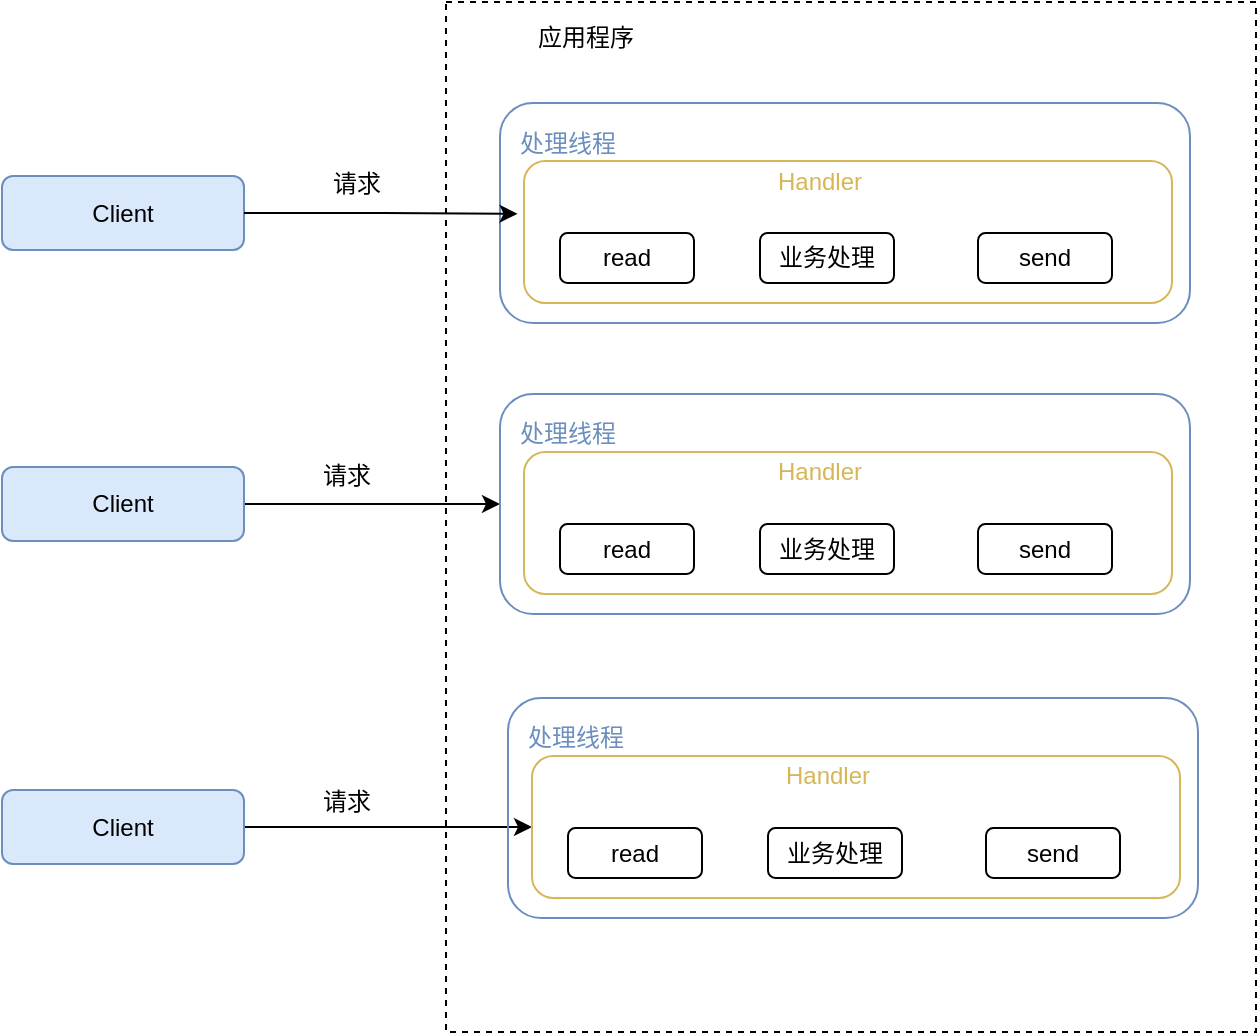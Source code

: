 <mxfile version="22.0.2" type="device">
  <diagram name="第 1 页" id="odhxhAVvKtNKNX2q4GrP">
    <mxGraphModel dx="1219" dy="712" grid="0" gridSize="10" guides="1" tooltips="1" connect="1" arrows="1" fold="1" page="1" pageScale="1" pageWidth="980" pageHeight="690" background="#FFFFFF" math="0" shadow="0">
      <root>
        <mxCell id="0" />
        <mxCell id="1" parent="0" />
        <mxCell id="AMxAcsLsu1pFR6CLd10V-15" value="" style="rounded=0;whiteSpace=wrap;html=1;fillColor=none;dashed=1;" vertex="1" parent="1">
          <mxGeometry x="286" y="100" width="405" height="515" as="geometry" />
        </mxCell>
        <mxCell id="AMxAcsLsu1pFR6CLd10V-1" value="Client" style="rounded=1;whiteSpace=wrap;html=1;fillColor=#dae8fc;strokeColor=#6c8ebf;" vertex="1" parent="1">
          <mxGeometry x="64" y="187" width="121" height="37" as="geometry" />
        </mxCell>
        <mxCell id="AMxAcsLsu1pFR6CLd10V-105" style="edgeStyle=orthogonalEdgeStyle;rounded=0;orthogonalLoop=1;jettySize=auto;html=1;entryX=0;entryY=0.5;entryDx=0;entryDy=0;" edge="1" parent="1" source="AMxAcsLsu1pFR6CLd10V-2" target="AMxAcsLsu1pFR6CLd10V-25">
          <mxGeometry relative="1" as="geometry" />
        </mxCell>
        <mxCell id="AMxAcsLsu1pFR6CLd10V-2" value="Client" style="rounded=1;whiteSpace=wrap;html=1;fillColor=#dae8fc;strokeColor=#6c8ebf;" vertex="1" parent="1">
          <mxGeometry x="64" y="332.5" width="121" height="37" as="geometry" />
        </mxCell>
        <mxCell id="AMxAcsLsu1pFR6CLd10V-106" style="edgeStyle=orthogonalEdgeStyle;rounded=0;orthogonalLoop=1;jettySize=auto;html=1;" edge="1" parent="1" source="AMxAcsLsu1pFR6CLd10V-3" target="AMxAcsLsu1pFR6CLd10V-98">
          <mxGeometry relative="1" as="geometry" />
        </mxCell>
        <mxCell id="AMxAcsLsu1pFR6CLd10V-3" value="Client" style="rounded=1;whiteSpace=wrap;html=1;fillColor=#dae8fc;strokeColor=#6c8ebf;" vertex="1" parent="1">
          <mxGeometry x="64" y="494" width="121" height="37" as="geometry" />
        </mxCell>
        <mxCell id="AMxAcsLsu1pFR6CLd10V-9" value="应用程序" style="text;html=1;align=center;verticalAlign=middle;whiteSpace=wrap;rounded=0;" vertex="1" parent="1">
          <mxGeometry x="326" y="103" width="60" height="30" as="geometry" />
        </mxCell>
        <mxCell id="AMxAcsLsu1pFR6CLd10V-23" value="" style="group;movable=1;resizable=1;rotatable=1;deletable=1;editable=1;locked=0;connectable=1;" vertex="1" connectable="0" parent="1">
          <mxGeometry x="313" y="150.5" width="345" height="110" as="geometry" />
        </mxCell>
        <mxCell id="AMxAcsLsu1pFR6CLd10V-11" value="" style="rounded=1;whiteSpace=wrap;html=1;fillColor=none;strokeColor=#6c8ebf;movable=1;resizable=1;rotatable=1;deletable=1;editable=1;locked=0;connectable=1;" vertex="1" parent="AMxAcsLsu1pFR6CLd10V-23">
          <mxGeometry width="345" height="110" as="geometry" />
        </mxCell>
        <mxCell id="AMxAcsLsu1pFR6CLd10V-16" value="处理线程" style="text;html=1;strokeColor=none;fillColor=none;align=center;verticalAlign=middle;whiteSpace=wrap;rounded=0;fontColor=#6C8EBF;movable=1;resizable=1;rotatable=1;deletable=1;editable=1;locked=0;connectable=1;" vertex="1" parent="AMxAcsLsu1pFR6CLd10V-23">
          <mxGeometry x="3.5" y="5" width="60" height="30" as="geometry" />
        </mxCell>
        <mxCell id="AMxAcsLsu1pFR6CLd10V-17" value="" style="rounded=1;whiteSpace=wrap;html=1;fillColor=none;strokeColor=#D6B656;movable=1;resizable=1;rotatable=1;deletable=1;editable=1;locked=0;connectable=1;" vertex="1" parent="AMxAcsLsu1pFR6CLd10V-23">
          <mxGeometry x="12" y="29" width="324" height="71" as="geometry" />
        </mxCell>
        <mxCell id="AMxAcsLsu1pFR6CLd10V-18" value="Handler" style="text;html=1;strokeColor=none;fillColor=none;align=center;verticalAlign=middle;whiteSpace=wrap;rounded=0;fontColor=#D6B656;movable=1;resizable=1;rotatable=1;deletable=1;editable=1;locked=0;connectable=1;" vertex="1" parent="AMxAcsLsu1pFR6CLd10V-23">
          <mxGeometry x="130" y="24" width="60" height="30" as="geometry" />
        </mxCell>
        <mxCell id="AMxAcsLsu1pFR6CLd10V-19" value="read" style="rounded=1;whiteSpace=wrap;html=1;movable=1;resizable=1;rotatable=1;deletable=1;editable=1;locked=0;connectable=1;" vertex="1" parent="AMxAcsLsu1pFR6CLd10V-23">
          <mxGeometry x="30" y="65" width="67" height="25" as="geometry" />
        </mxCell>
        <mxCell id="AMxAcsLsu1pFR6CLd10V-20" value="业务处理" style="rounded=1;whiteSpace=wrap;html=1;movable=1;resizable=1;rotatable=1;deletable=1;editable=1;locked=0;connectable=1;" vertex="1" parent="AMxAcsLsu1pFR6CLd10V-23">
          <mxGeometry x="130" y="65" width="67" height="25" as="geometry" />
        </mxCell>
        <mxCell id="AMxAcsLsu1pFR6CLd10V-21" value="send" style="rounded=1;whiteSpace=wrap;html=1;movable=1;resizable=1;rotatable=1;deletable=1;editable=1;locked=0;connectable=1;" vertex="1" parent="AMxAcsLsu1pFR6CLd10V-23">
          <mxGeometry x="239" y="65" width="67" height="25" as="geometry" />
        </mxCell>
        <mxCell id="AMxAcsLsu1pFR6CLd10V-24" value="" style="group;movable=1;resizable=1;rotatable=1;deletable=1;editable=1;locked=0;connectable=1;" vertex="1" connectable="0" parent="1">
          <mxGeometry x="313" y="296" width="345" height="110" as="geometry" />
        </mxCell>
        <mxCell id="AMxAcsLsu1pFR6CLd10V-25" value="" style="rounded=1;whiteSpace=wrap;html=1;fillColor=none;strokeColor=#6c8ebf;movable=1;resizable=1;rotatable=1;deletable=1;editable=1;locked=0;connectable=1;" vertex="1" parent="AMxAcsLsu1pFR6CLd10V-24">
          <mxGeometry width="345" height="110" as="geometry" />
        </mxCell>
        <mxCell id="AMxAcsLsu1pFR6CLd10V-26" value="处理线程" style="text;html=1;strokeColor=none;fillColor=none;align=center;verticalAlign=middle;whiteSpace=wrap;rounded=0;fontColor=#6C8EBF;movable=1;resizable=1;rotatable=1;deletable=1;editable=1;locked=0;connectable=1;" vertex="1" parent="AMxAcsLsu1pFR6CLd10V-24">
          <mxGeometry x="3.5" y="5" width="60" height="30" as="geometry" />
        </mxCell>
        <mxCell id="AMxAcsLsu1pFR6CLd10V-27" value="" style="rounded=1;whiteSpace=wrap;html=1;fillColor=none;strokeColor=#D6B656;movable=1;resizable=1;rotatable=1;deletable=1;editable=1;locked=0;connectable=1;" vertex="1" parent="AMxAcsLsu1pFR6CLd10V-24">
          <mxGeometry x="12" y="29" width="324" height="71" as="geometry" />
        </mxCell>
        <mxCell id="AMxAcsLsu1pFR6CLd10V-28" value="Handler" style="text;html=1;strokeColor=none;fillColor=none;align=center;verticalAlign=middle;whiteSpace=wrap;rounded=0;fontColor=#D6B656;movable=1;resizable=1;rotatable=1;deletable=1;editable=1;locked=0;connectable=1;" vertex="1" parent="AMxAcsLsu1pFR6CLd10V-24">
          <mxGeometry x="130" y="24" width="60" height="30" as="geometry" />
        </mxCell>
        <mxCell id="AMxAcsLsu1pFR6CLd10V-29" value="read" style="rounded=1;whiteSpace=wrap;html=1;movable=1;resizable=1;rotatable=1;deletable=1;editable=1;locked=0;connectable=1;" vertex="1" parent="AMxAcsLsu1pFR6CLd10V-24">
          <mxGeometry x="30" y="65" width="67" height="25" as="geometry" />
        </mxCell>
        <mxCell id="AMxAcsLsu1pFR6CLd10V-30" value="业务处理" style="rounded=1;whiteSpace=wrap;html=1;movable=1;resizable=1;rotatable=1;deletable=1;editable=1;locked=0;connectable=1;" vertex="1" parent="AMxAcsLsu1pFR6CLd10V-24">
          <mxGeometry x="130" y="65" width="67" height="25" as="geometry" />
        </mxCell>
        <mxCell id="AMxAcsLsu1pFR6CLd10V-31" value="send" style="rounded=1;whiteSpace=wrap;html=1;movable=1;resizable=1;rotatable=1;deletable=1;editable=1;locked=0;connectable=1;" vertex="1" parent="AMxAcsLsu1pFR6CLd10V-24">
          <mxGeometry x="239" y="65" width="67" height="25" as="geometry" />
        </mxCell>
        <mxCell id="AMxAcsLsu1pFR6CLd10V-95" value="" style="group;movable=1;resizable=1;rotatable=1;deletable=1;editable=1;locked=0;connectable=1;" vertex="1" connectable="0" parent="1">
          <mxGeometry x="317" y="448" width="345" height="110" as="geometry" />
        </mxCell>
        <mxCell id="AMxAcsLsu1pFR6CLd10V-96" value="" style="rounded=1;whiteSpace=wrap;html=1;fillColor=none;strokeColor=#6c8ebf;movable=1;resizable=1;rotatable=1;deletable=1;editable=1;locked=0;connectable=1;" vertex="1" parent="AMxAcsLsu1pFR6CLd10V-95">
          <mxGeometry width="345" height="110" as="geometry" />
        </mxCell>
        <mxCell id="AMxAcsLsu1pFR6CLd10V-97" value="处理线程" style="text;html=1;strokeColor=none;fillColor=none;align=center;verticalAlign=middle;whiteSpace=wrap;rounded=0;fontColor=#6C8EBF;movable=1;resizable=1;rotatable=1;deletable=1;editable=1;locked=0;connectable=1;" vertex="1" parent="AMxAcsLsu1pFR6CLd10V-95">
          <mxGeometry x="3.5" y="5" width="60" height="30" as="geometry" />
        </mxCell>
        <mxCell id="AMxAcsLsu1pFR6CLd10V-98" value="" style="rounded=1;whiteSpace=wrap;html=1;fillColor=none;strokeColor=#D6B656;movable=1;resizable=1;rotatable=1;deletable=1;editable=1;locked=0;connectable=1;" vertex="1" parent="AMxAcsLsu1pFR6CLd10V-95">
          <mxGeometry x="12" y="29" width="324" height="71" as="geometry" />
        </mxCell>
        <mxCell id="AMxAcsLsu1pFR6CLd10V-99" value="Handler" style="text;html=1;strokeColor=none;fillColor=none;align=center;verticalAlign=middle;whiteSpace=wrap;rounded=0;fontColor=#D6B656;movable=1;resizable=1;rotatable=1;deletable=1;editable=1;locked=0;connectable=1;" vertex="1" parent="AMxAcsLsu1pFR6CLd10V-95">
          <mxGeometry x="130" y="24" width="60" height="30" as="geometry" />
        </mxCell>
        <mxCell id="AMxAcsLsu1pFR6CLd10V-100" value="read" style="rounded=1;whiteSpace=wrap;html=1;movable=1;resizable=1;rotatable=1;deletable=1;editable=1;locked=0;connectable=1;" vertex="1" parent="AMxAcsLsu1pFR6CLd10V-95">
          <mxGeometry x="30" y="65" width="67" height="25" as="geometry" />
        </mxCell>
        <mxCell id="AMxAcsLsu1pFR6CLd10V-101" value="业务处理" style="rounded=1;whiteSpace=wrap;html=1;movable=1;resizable=1;rotatable=1;deletable=1;editable=1;locked=0;connectable=1;" vertex="1" parent="AMxAcsLsu1pFR6CLd10V-95">
          <mxGeometry x="130" y="65" width="67" height="25" as="geometry" />
        </mxCell>
        <mxCell id="AMxAcsLsu1pFR6CLd10V-102" value="send" style="rounded=1;whiteSpace=wrap;html=1;movable=1;resizable=1;rotatable=1;deletable=1;editable=1;locked=0;connectable=1;" vertex="1" parent="AMxAcsLsu1pFR6CLd10V-95">
          <mxGeometry x="239" y="65" width="67" height="25" as="geometry" />
        </mxCell>
        <mxCell id="AMxAcsLsu1pFR6CLd10V-103" style="edgeStyle=orthogonalEdgeStyle;rounded=0;orthogonalLoop=1;jettySize=auto;html=1;entryX=-0.01;entryY=0.372;entryDx=0;entryDy=0;entryPerimeter=0;" edge="1" parent="1" source="AMxAcsLsu1pFR6CLd10V-1" target="AMxAcsLsu1pFR6CLd10V-17">
          <mxGeometry relative="1" as="geometry" />
        </mxCell>
        <mxCell id="AMxAcsLsu1pFR6CLd10V-107" value="请求" style="text;html=1;align=center;verticalAlign=middle;resizable=0;points=[];autosize=1;strokeColor=none;fillColor=none;" vertex="1" parent="1">
          <mxGeometry x="220" y="178" width="42" height="26" as="geometry" />
        </mxCell>
        <mxCell id="AMxAcsLsu1pFR6CLd10V-108" value="请求" style="text;html=1;align=center;verticalAlign=middle;resizable=0;points=[];autosize=1;strokeColor=none;fillColor=none;" vertex="1" parent="1">
          <mxGeometry x="215" y="324" width="42" height="26" as="geometry" />
        </mxCell>
        <mxCell id="AMxAcsLsu1pFR6CLd10V-109" value="请求" style="text;html=1;align=center;verticalAlign=middle;resizable=0;points=[];autosize=1;strokeColor=none;fillColor=none;" vertex="1" parent="1">
          <mxGeometry x="215" y="487" width="42" height="26" as="geometry" />
        </mxCell>
      </root>
    </mxGraphModel>
  </diagram>
</mxfile>
